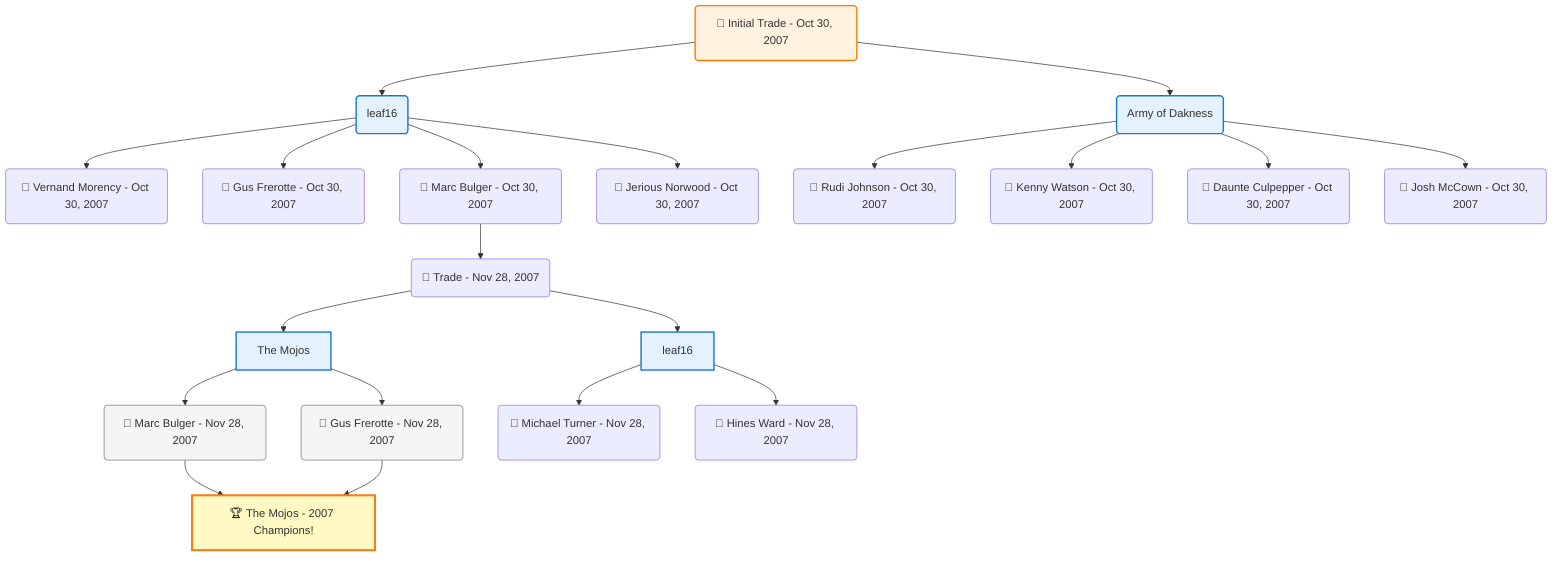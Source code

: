 flowchart TD

    TRADE_MAIN("🔄 Initial Trade - Oct 30, 2007")
    TEAM_1("leaf16")
    TEAM_2("Army of Dakness")
    NODE_6b7d0d16-a554-4a66-9a7d-1f82dab81c94("🔄 Vernand Morency - Oct 30, 2007")
    NODE_cd588bba-9f3b-4982-97a9-21d8e659001a("🔄 Rudi Johnson - Oct 30, 2007")
    NODE_c3373911-6968-4da0-abca-74ddc96509db("🔄 Gus Frerotte - Oct 30, 2007")
    NODE_e6fb1caa-fd04-456c-a290-a9960e7af4db("🔄 Kenny Watson - Oct 30, 2007")
    NODE_e320ce44-623c-45ea-a7a0-b8375ec9e2a6("🔄 Daunte Culpepper - Oct 30, 2007")
    NODE_a94b4337-5541-4f47-89a2-dfd3b60420ed("🔄 Josh McCown - Oct 30, 2007")
    NODE_3c7556b8-ad3f-4124-8e6a-e55611c550c6("🔄 Marc Bulger - Oct 30, 2007")
    TRADE_3a8d80a6-db8a-4d63-98e8-c495b5e26639_3("🔄 Trade - Nov 28, 2007")
    TEAM_bbe2d0ad-54cf-4c22-be82-b2a5f262a157_4["The Mojos"]
    NODE_4103b6d7-a28f-4a7d-8b6a-1ce4f5695239("🔄 Marc Bulger - Nov 28, 2007")
    CHAMP_bbe2d0ad-54cf-4c22-be82-b2a5f262a157_2007["🏆 The Mojos - 2007 Champions!"]
    NODE_420928ec-cddd-4579-b112-ce77f0f2fd56("🔄 Gus Frerotte - Nov 28, 2007")
    TEAM_66fb98f4-89a7-45f9-893a-b41d71e6249d_5["leaf16"]
    NODE_d8df4f38-ad56-4192-a87e-5ff6f2166d58("🔄 Michael Turner - Nov 28, 2007")
    NODE_91e372ce-59bc-47bb-9e88-cf79be62c936("🔄 Hines Ward - Nov 28, 2007")
    NODE_1975f832-ebf8-4e01-90a1-fe0025cce2cd("🔄 Jerious Norwood - Oct 30, 2007")

    TRADE_MAIN --> TEAM_1
    TRADE_MAIN --> TEAM_2
    TEAM_1 --> NODE_6b7d0d16-a554-4a66-9a7d-1f82dab81c94
    TEAM_2 --> NODE_cd588bba-9f3b-4982-97a9-21d8e659001a
    TEAM_1 --> NODE_c3373911-6968-4da0-abca-74ddc96509db
    TEAM_2 --> NODE_e6fb1caa-fd04-456c-a290-a9960e7af4db
    TEAM_2 --> NODE_e320ce44-623c-45ea-a7a0-b8375ec9e2a6
    TEAM_2 --> NODE_a94b4337-5541-4f47-89a2-dfd3b60420ed
    TEAM_1 --> NODE_3c7556b8-ad3f-4124-8e6a-e55611c550c6
    NODE_3c7556b8-ad3f-4124-8e6a-e55611c550c6 --> TRADE_3a8d80a6-db8a-4d63-98e8-c495b5e26639_3
    TRADE_3a8d80a6-db8a-4d63-98e8-c495b5e26639_3 --> TEAM_bbe2d0ad-54cf-4c22-be82-b2a5f262a157_4
    TEAM_bbe2d0ad-54cf-4c22-be82-b2a5f262a157_4 --> NODE_4103b6d7-a28f-4a7d-8b6a-1ce4f5695239
    NODE_4103b6d7-a28f-4a7d-8b6a-1ce4f5695239 --> CHAMP_bbe2d0ad-54cf-4c22-be82-b2a5f262a157_2007
    TEAM_bbe2d0ad-54cf-4c22-be82-b2a5f262a157_4 --> NODE_420928ec-cddd-4579-b112-ce77f0f2fd56
    NODE_420928ec-cddd-4579-b112-ce77f0f2fd56 --> CHAMP_bbe2d0ad-54cf-4c22-be82-b2a5f262a157_2007
    TRADE_3a8d80a6-db8a-4d63-98e8-c495b5e26639_3 --> TEAM_66fb98f4-89a7-45f9-893a-b41d71e6249d_5
    TEAM_66fb98f4-89a7-45f9-893a-b41d71e6249d_5 --> NODE_d8df4f38-ad56-4192-a87e-5ff6f2166d58
    TEAM_66fb98f4-89a7-45f9-893a-b41d71e6249d_5 --> NODE_91e372ce-59bc-47bb-9e88-cf79be62c936
    TEAM_1 --> NODE_1975f832-ebf8-4e01-90a1-fe0025cce2cd

    %% Node styling
    classDef teamNode fill:#e3f2fd,stroke:#1976d2,stroke-width:2px
    classDef tradeNode fill:#fff3e0,stroke:#f57c00,stroke-width:2px
    classDef playerNode fill:#f3e5f5,stroke:#7b1fa2,stroke-width:1px
    classDef nonRootPlayerNode fill:#f5f5f5,stroke:#757575,stroke-width:1px
    classDef endNode fill:#ffebee,stroke:#c62828,stroke-width:2px
    classDef waiverNode fill:#e8f5e8,stroke:#388e3c,stroke-width:2px
    classDef championshipNode fill:#fff9c4,stroke:#f57f17,stroke-width:3px

    class TEAM_1,TEAM_2,TEAM_bbe2d0ad-54cf-4c22-be82-b2a5f262a157_4,TEAM_66fb98f4-89a7-45f9-893a-b41d71e6249d_5 teamNode
    class CHAMP_bbe2d0ad-54cf-4c22-be82-b2a5f262a157_2007 championshipNode
    class NODE_4103b6d7-a28f-4a7d-8b6a-1ce4f5695239,NODE_420928ec-cddd-4579-b112-ce77f0f2fd56 nonRootPlayerNode
    class TRADE_MAIN tradeNode
